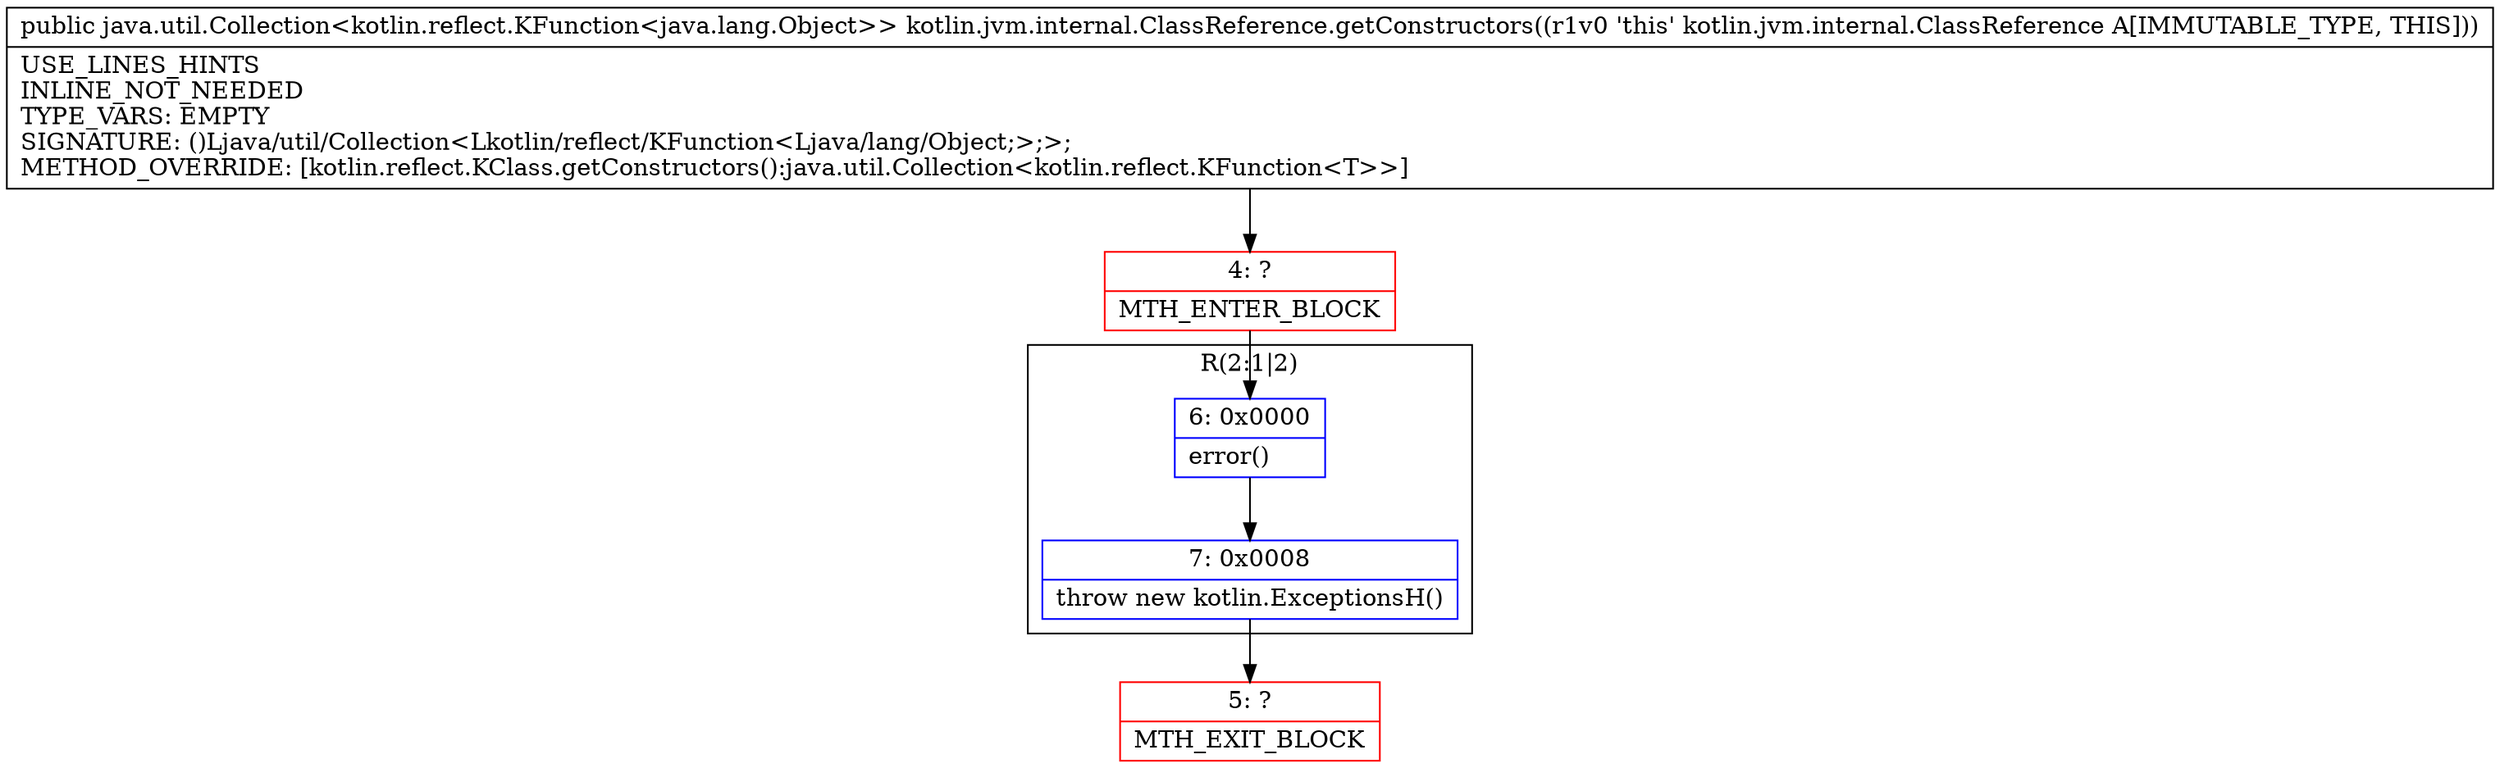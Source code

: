 digraph "CFG forkotlin.jvm.internal.ClassReference.getConstructors()Ljava\/util\/Collection;" {
subgraph cluster_Region_1237528964 {
label = "R(2:1|2)";
node [shape=record,color=blue];
Node_6 [shape=record,label="{6\:\ 0x0000|error()\l}"];
Node_7 [shape=record,label="{7\:\ 0x0008|throw new kotlin.ExceptionsH()\l}"];
}
Node_4 [shape=record,color=red,label="{4\:\ ?|MTH_ENTER_BLOCK\l}"];
Node_5 [shape=record,color=red,label="{5\:\ ?|MTH_EXIT_BLOCK\l}"];
MethodNode[shape=record,label="{public java.util.Collection\<kotlin.reflect.KFunction\<java.lang.Object\>\> kotlin.jvm.internal.ClassReference.getConstructors((r1v0 'this' kotlin.jvm.internal.ClassReference A[IMMUTABLE_TYPE, THIS]))  | USE_LINES_HINTS\lINLINE_NOT_NEEDED\lTYPE_VARS: EMPTY\lSIGNATURE: ()Ljava\/util\/Collection\<Lkotlin\/reflect\/KFunction\<Ljava\/lang\/Object;\>;\>;\lMETHOD_OVERRIDE: [kotlin.reflect.KClass.getConstructors():java.util.Collection\<kotlin.reflect.KFunction\<T\>\>]\l}"];
MethodNode -> Node_4;Node_6 -> Node_7;
Node_7 -> Node_5;
Node_4 -> Node_6;
}


